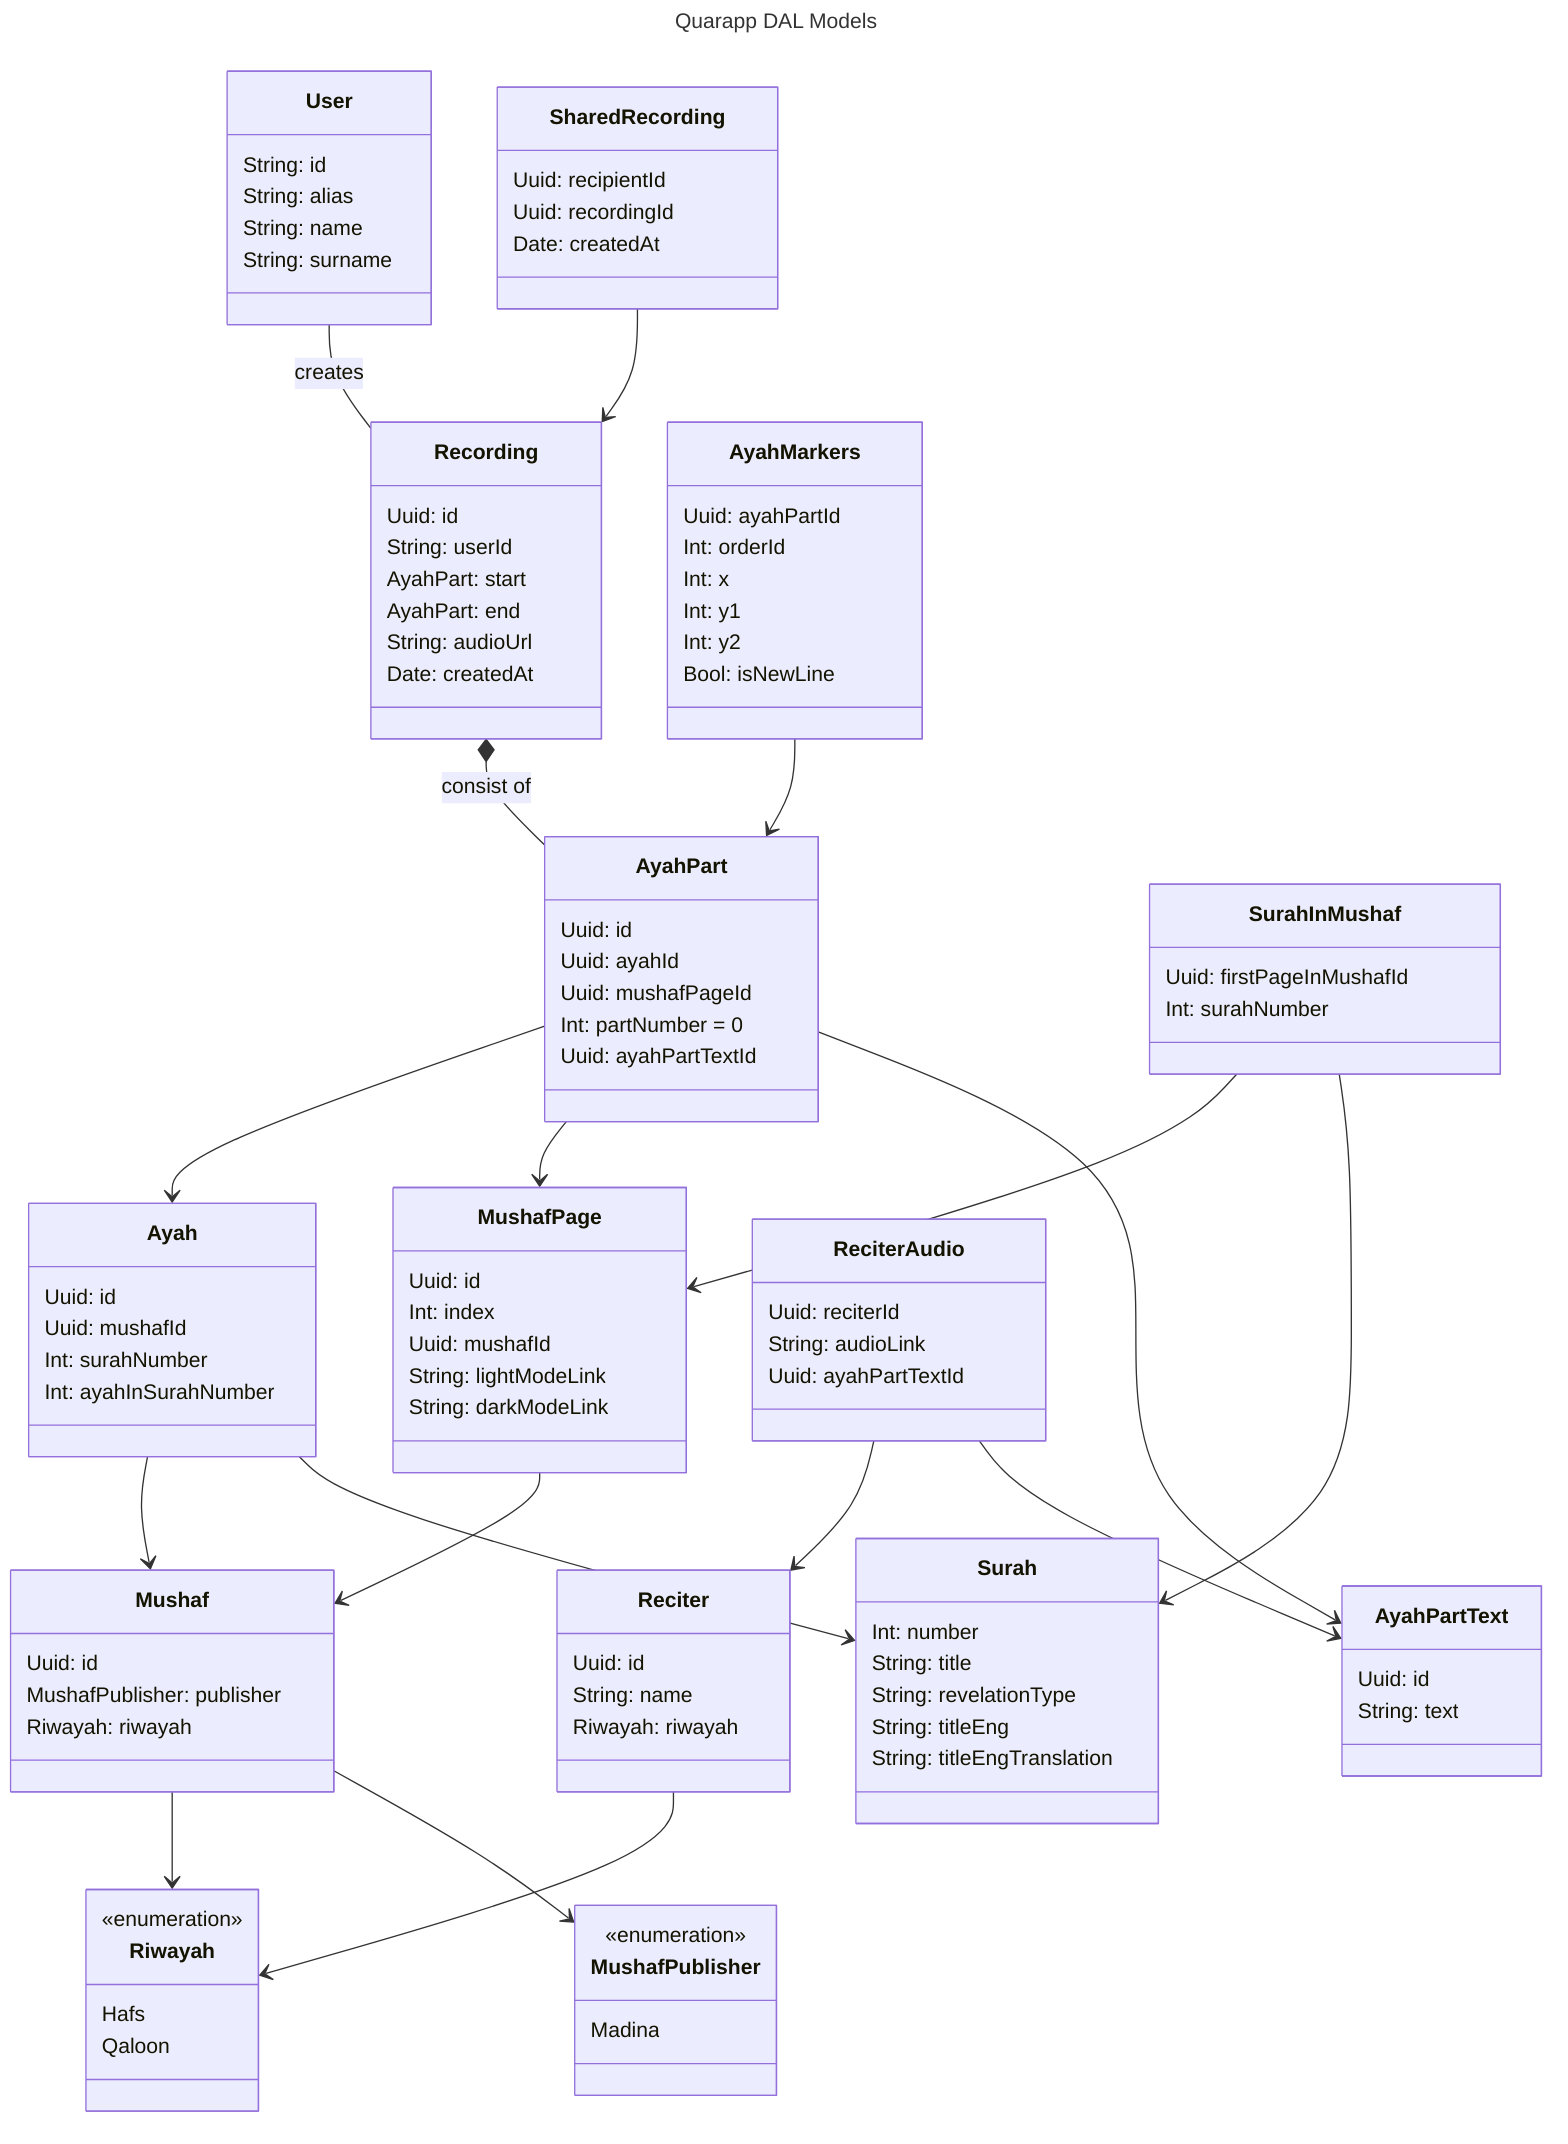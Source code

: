 ---
title: Quarapp DAL Models
---
classDiagram
class Riwayah {
    <<enumeration>>
    Hafs
    Qaloon
}
class MushafPublisher {
    <<enumeration>>
    Madina
}
class User {
    String: id
    String: alias
    String: name
    String: surname
}
class Mushaf {
    Uuid: id
    MushafPublisher: publisher
    Riwayah: riwayah
}
class Surah {
    Int: number
    String: title
    String: revelationType
    String: titleEng
    String: titleEngTranslation
}
class MushafPage {
    Uuid: id
    Int: index
    Uuid: mushafId
    String: lightModeLink
    String: darkModeLink
}
class Ayah {
    Uuid: id
    Uuid: mushafId
    Int: surahNumber
    Int: ayahInSurahNumber
}
class AyahPart {
    Uuid: id
    Uuid: ayahId
    Uuid: mushafPageId
    Int: partNumber = 0
    Uuid: ayahPartTextId
}
class SurahInMushaf {
    Uuid: firstPageInMushafId
    Int: surahNumber
}
class Recording {
    Uuid: id
    String: userId
    AyahPart: start
    AyahPart: end 
    String: audioUrl
    Date: createdAt
}
class SharedRecording {
    Uuid: recipientId
    Uuid: recordingId
    Date: createdAt
}
class AyahMarkers {
    Uuid: ayahPartId
    Int: orderId
    Int: x
    Int: y1
    Int: y2
    Bool: isNewLine
}
class Reciter {
    Uuid: id
    String: name
    Riwayah: riwayah
}
class ReciterAudio {
    Uuid: reciterId
    String: audioLink
    Uuid: ayahPartTextId
}
class AyahPartText {
    Uuid: id
    String: text
}
Recording *-- AyahPart: consist of
User -- Recording: creates
AyahPart --> Ayah
AyahPart --> MushafPage
AyahPart --> AyahPartText
Ayah --> Mushaf
Mushaf --> Riwayah
Mushaf --> MushafPublisher
SharedRecording --> Recording
AyahMarkers --> AyahPart
MushafPage --> Mushaf
SurahInMushaf --> MushafPage
SurahInMushaf --> Surah
Reciter --> Riwayah
ReciterAudio --> Reciter
ReciterAudio --> AyahPartText
Ayah --> Surah